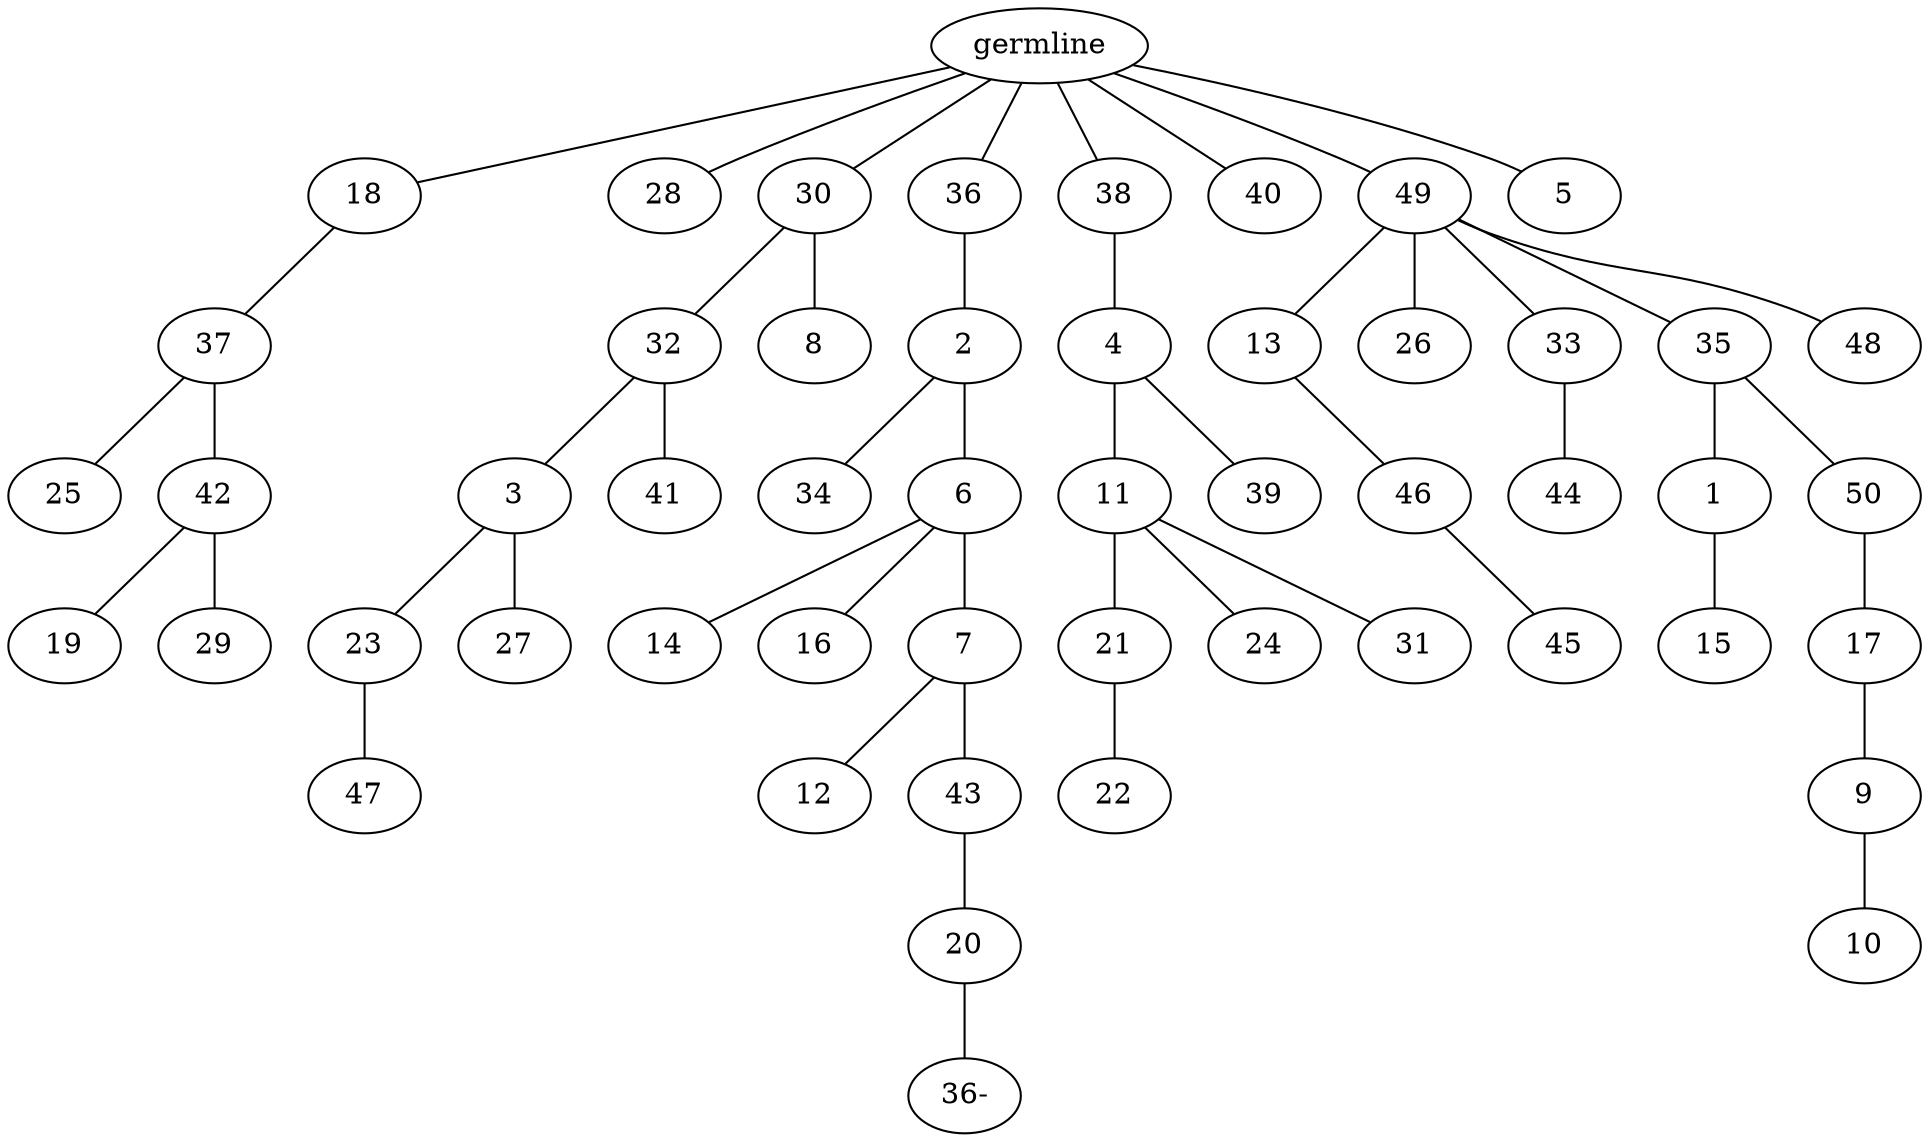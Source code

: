 graph tree {
    "140366789788240" [label="germline"];
    "140366789788480" [label="18"];
    "140366789788912" [label="37"];
    "140366789789344" [label="25"];
    "140366789789440" [label="42"];
    "140366789789968" [label="19"];
    "140366789790112" [label="29"];
    "140366789788816" [label="28"];
    "140366789788576" [label="30"];
    "140366789790448" [label="32"];
    "140366789791360" [label="3"];
    "140366789795952" [label="23"];
    "140366789796384" [label="47"];
    "140366789796288" [label="27"];
    "140366789791456" [label="41"];
    "140366789790784" [label="8"];
    "140366789789680" [label="36"];
    "140366789797200" [label="2"];
    "140366789797824" [label="34"];
    "140366789797920" [label="6"];
    "140366789798448" [label="14"];
    "140366789798592" [label="16"];
    "140366789798880" [label="7"];
    "140366789799360" [label="12"];
    "140366789799600" [label="43"];
    "140366789800240" [label="20"];
    "140366789788432" [label="36-"];
    "140366789790688" [label="38"];
    "140366789798160" [label="4"];
    "140366789800384" [label="11"];
    "140366789801392" [label="21"];
    "140366789801920" [label="22"];
    "140366789801824" [label="24"];
    "140366789801536" [label="31"];
    "140366789801152" [label="39"];
    "140366789798496" [label="40"];
    "140366789797152" [label="49"];
    "140366789802784" [label="13"];
    "140366789803648" [label="46"];
    "140366789292144" [label="45"];
    "140366789803552" [label="26"];
    "140366789803216" [label="33"];
    "140366789292528" [label="44"];
    "140366789292816" [label="35"];
    "140366789293392" [label="1"];
    "140366789293872" [label="15"];
    "140366789293680" [label="50"];
    "140366789294400" [label="17"];
    "140366789294880" [label="9"];
    "140366789295312" [label="10"];
    "140366789292240" [label="48"];
    "140366789803120" [label="5"];
    "140366789788240" -- "140366789788480";
    "140366789788240" -- "140366789788816";
    "140366789788240" -- "140366789788576";
    "140366789788240" -- "140366789789680";
    "140366789788240" -- "140366789790688";
    "140366789788240" -- "140366789798496";
    "140366789788240" -- "140366789797152";
    "140366789788240" -- "140366789803120";
    "140366789788480" -- "140366789788912";
    "140366789788912" -- "140366789789344";
    "140366789788912" -- "140366789789440";
    "140366789789440" -- "140366789789968";
    "140366789789440" -- "140366789790112";
    "140366789788576" -- "140366789790448";
    "140366789788576" -- "140366789790784";
    "140366789790448" -- "140366789791360";
    "140366789790448" -- "140366789791456";
    "140366789791360" -- "140366789795952";
    "140366789791360" -- "140366789796288";
    "140366789795952" -- "140366789796384";
    "140366789789680" -- "140366789797200";
    "140366789797200" -- "140366789797824";
    "140366789797200" -- "140366789797920";
    "140366789797920" -- "140366789798448";
    "140366789797920" -- "140366789798592";
    "140366789797920" -- "140366789798880";
    "140366789798880" -- "140366789799360";
    "140366789798880" -- "140366789799600";
    "140366789799600" -- "140366789800240";
    "140366789800240" -- "140366789788432";
    "140366789790688" -- "140366789798160";
    "140366789798160" -- "140366789800384";
    "140366789798160" -- "140366789801152";
    "140366789800384" -- "140366789801392";
    "140366789800384" -- "140366789801824";
    "140366789800384" -- "140366789801536";
    "140366789801392" -- "140366789801920";
    "140366789797152" -- "140366789802784";
    "140366789797152" -- "140366789803552";
    "140366789797152" -- "140366789803216";
    "140366789797152" -- "140366789292816";
    "140366789797152" -- "140366789292240";
    "140366789802784" -- "140366789803648";
    "140366789803648" -- "140366789292144";
    "140366789803216" -- "140366789292528";
    "140366789292816" -- "140366789293392";
    "140366789292816" -- "140366789293680";
    "140366789293392" -- "140366789293872";
    "140366789293680" -- "140366789294400";
    "140366789294400" -- "140366789294880";
    "140366789294880" -- "140366789295312";
}
